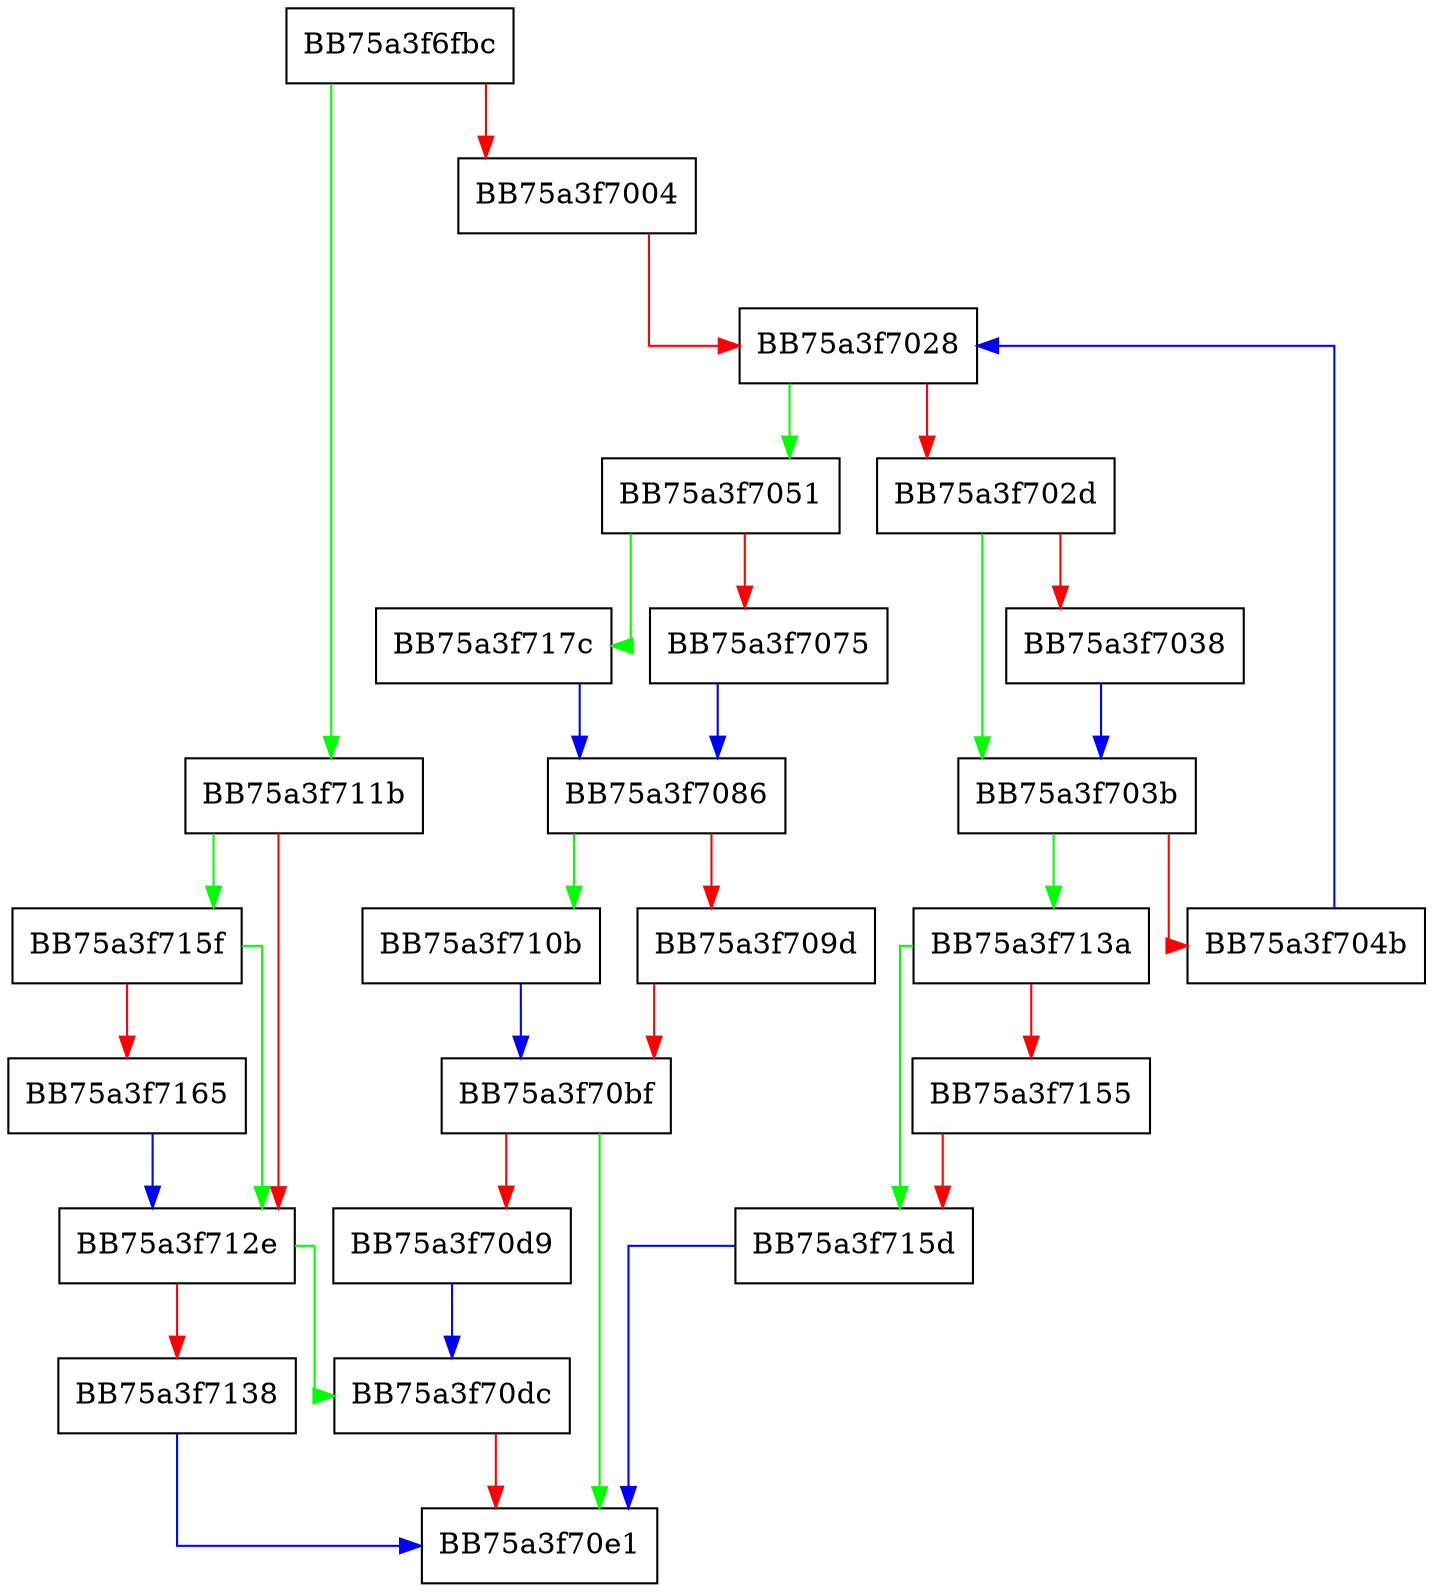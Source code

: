 digraph RegisterShaWithFilename {
  node [shape="box"];
  graph [splines=ortho];
  BB75a3f6fbc -> BB75a3f711b [color="green"];
  BB75a3f6fbc -> BB75a3f7004 [color="red"];
  BB75a3f7004 -> BB75a3f7028 [color="red"];
  BB75a3f7028 -> BB75a3f7051 [color="green"];
  BB75a3f7028 -> BB75a3f702d [color="red"];
  BB75a3f702d -> BB75a3f703b [color="green"];
  BB75a3f702d -> BB75a3f7038 [color="red"];
  BB75a3f7038 -> BB75a3f703b [color="blue"];
  BB75a3f703b -> BB75a3f713a [color="green"];
  BB75a3f703b -> BB75a3f704b [color="red"];
  BB75a3f704b -> BB75a3f7028 [color="blue"];
  BB75a3f7051 -> BB75a3f717c [color="green"];
  BB75a3f7051 -> BB75a3f7075 [color="red"];
  BB75a3f7075 -> BB75a3f7086 [color="blue"];
  BB75a3f7086 -> BB75a3f710b [color="green"];
  BB75a3f7086 -> BB75a3f709d [color="red"];
  BB75a3f709d -> BB75a3f70bf [color="red"];
  BB75a3f70bf -> BB75a3f70e1 [color="green"];
  BB75a3f70bf -> BB75a3f70d9 [color="red"];
  BB75a3f70d9 -> BB75a3f70dc [color="blue"];
  BB75a3f70dc -> BB75a3f70e1 [color="red"];
  BB75a3f710b -> BB75a3f70bf [color="blue"];
  BB75a3f711b -> BB75a3f715f [color="green"];
  BB75a3f711b -> BB75a3f712e [color="red"];
  BB75a3f712e -> BB75a3f70dc [color="green"];
  BB75a3f712e -> BB75a3f7138 [color="red"];
  BB75a3f7138 -> BB75a3f70e1 [color="blue"];
  BB75a3f713a -> BB75a3f715d [color="green"];
  BB75a3f713a -> BB75a3f7155 [color="red"];
  BB75a3f7155 -> BB75a3f715d [color="red"];
  BB75a3f715d -> BB75a3f70e1 [color="blue"];
  BB75a3f715f -> BB75a3f712e [color="green"];
  BB75a3f715f -> BB75a3f7165 [color="red"];
  BB75a3f7165 -> BB75a3f712e [color="blue"];
  BB75a3f717c -> BB75a3f7086 [color="blue"];
}